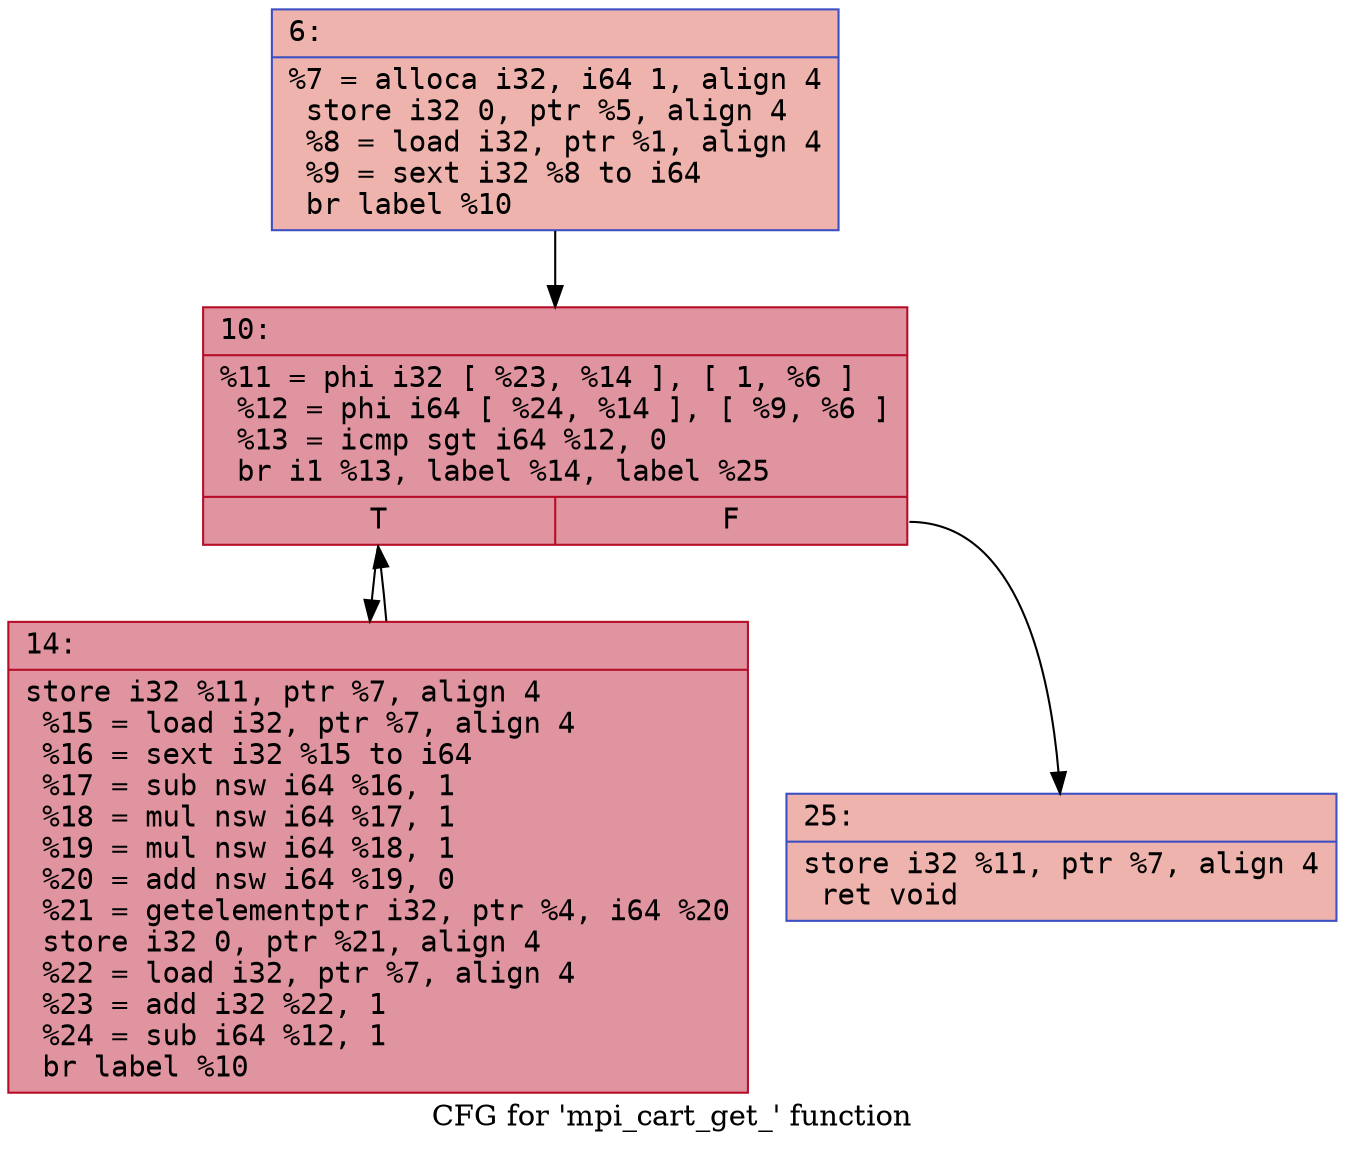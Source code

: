 digraph "CFG for 'mpi_cart_get_' function" {
	label="CFG for 'mpi_cart_get_' function";

	Node0x5560a31bd410 [shape=record,color="#3d50c3ff", style=filled, fillcolor="#d6524470" fontname="Courier",label="{6:\l|  %7 = alloca i32, i64 1, align 4\l  store i32 0, ptr %5, align 4\l  %8 = load i32, ptr %1, align 4\l  %9 = sext i32 %8 to i64\l  br label %10\l}"];
	Node0x5560a31bd410 -> Node0x5560a31bd880[tooltip="6 -> 10\nProbability 100.00%" ];
	Node0x5560a31bd880 [shape=record,color="#b70d28ff", style=filled, fillcolor="#b70d2870" fontname="Courier",label="{10:\l|  %11 = phi i32 [ %23, %14 ], [ 1, %6 ]\l  %12 = phi i64 [ %24, %14 ], [ %9, %6 ]\l  %13 = icmp sgt i64 %12, 0\l  br i1 %13, label %14, label %25\l|{<s0>T|<s1>F}}"];
	Node0x5560a31bd880:s0 -> Node0x5560a31bd970[tooltip="10 -> 14\nProbability 96.88%" ];
	Node0x5560a31bd880:s1 -> Node0x5560a31bdc30[tooltip="10 -> 25\nProbability 3.12%" ];
	Node0x5560a31bd970 [shape=record,color="#b70d28ff", style=filled, fillcolor="#b70d2870" fontname="Courier",label="{14:\l|  store i32 %11, ptr %7, align 4\l  %15 = load i32, ptr %7, align 4\l  %16 = sext i32 %15 to i64\l  %17 = sub nsw i64 %16, 1\l  %18 = mul nsw i64 %17, 1\l  %19 = mul nsw i64 %18, 1\l  %20 = add nsw i64 %19, 0\l  %21 = getelementptr i32, ptr %4, i64 %20\l  store i32 0, ptr %21, align 4\l  %22 = load i32, ptr %7, align 4\l  %23 = add i32 %22, 1\l  %24 = sub i64 %12, 1\l  br label %10\l}"];
	Node0x5560a31bd970 -> Node0x5560a31bd880[tooltip="14 -> 10\nProbability 100.00%" ];
	Node0x5560a31bdc30 [shape=record,color="#3d50c3ff", style=filled, fillcolor="#d6524470" fontname="Courier",label="{25:\l|  store i32 %11, ptr %7, align 4\l  ret void\l}"];
}
